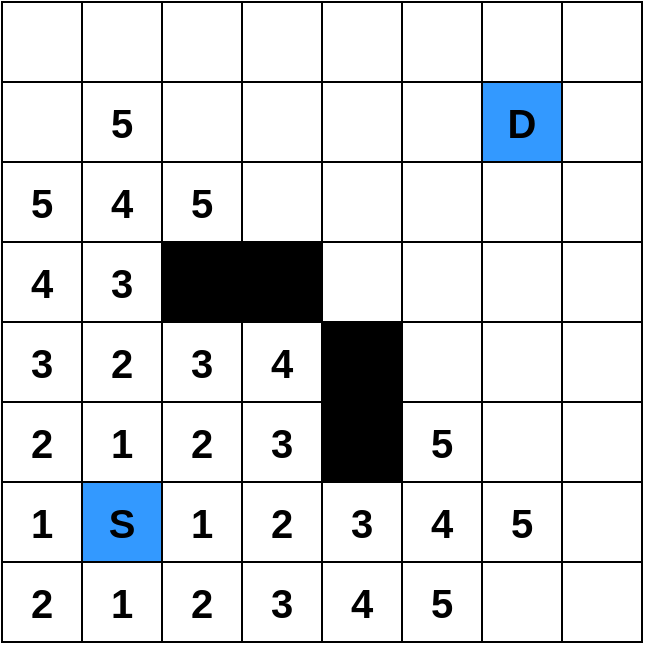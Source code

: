 <mxfile version="13.1.3" type="device"><diagram id="PAHRLcsXliSFkQDoYuDZ" name="Page-1"><mxGraphModel dx="998" dy="548" grid="1" gridSize="10" guides="1" tooltips="1" connect="1" arrows="1" fold="1" page="1" pageScale="1" pageWidth="850" pageHeight="1100" math="0" shadow="0"><root><mxCell id="0"/><mxCell id="1" parent="0"/><mxCell id="OUdpmoPd3vFUc2Zx-SKk-1" value="" style="whiteSpace=wrap;html=1;aspect=fixed;fontSize=20;fontStyle=1" parent="1" vertex="1"><mxGeometry x="230" y="110" width="40" height="40" as="geometry"/></mxCell><mxCell id="OUdpmoPd3vFUc2Zx-SKk-2" value="" style="whiteSpace=wrap;html=1;aspect=fixed;fontSize=20;fontStyle=1" parent="1" vertex="1"><mxGeometry x="270" y="110" width="40" height="40" as="geometry"/></mxCell><mxCell id="OUdpmoPd3vFUc2Zx-SKk-3" value="" style="whiteSpace=wrap;html=1;aspect=fixed;fontSize=20;fontStyle=1" parent="1" vertex="1"><mxGeometry x="310" y="110" width="40" height="40" as="geometry"/></mxCell><mxCell id="OUdpmoPd3vFUc2Zx-SKk-4" value="" style="whiteSpace=wrap;html=1;aspect=fixed;fontSize=20;fontStyle=1" parent="1" vertex="1"><mxGeometry x="350" y="110" width="40" height="40" as="geometry"/></mxCell><mxCell id="OUdpmoPd3vFUc2Zx-SKk-5" value="" style="whiteSpace=wrap;html=1;aspect=fixed;fontSize=20;fontStyle=1" parent="1" vertex="1"><mxGeometry x="390" y="110" width="40" height="40" as="geometry"/></mxCell><mxCell id="OUdpmoPd3vFUc2Zx-SKk-6" value="" style="whiteSpace=wrap;html=1;aspect=fixed;fontSize=20;fontStyle=1" parent="1" vertex="1"><mxGeometry x="430" y="110" width="40" height="40" as="geometry"/></mxCell><mxCell id="OUdpmoPd3vFUc2Zx-SKk-7" value="" style="whiteSpace=wrap;html=1;aspect=fixed;fontSize=20;fontStyle=1" parent="1" vertex="1"><mxGeometry x="470" y="110" width="40" height="40" as="geometry"/></mxCell><mxCell id="OUdpmoPd3vFUc2Zx-SKk-8" value="" style="whiteSpace=wrap;html=1;aspect=fixed;fontSize=20;fontStyle=1" parent="1" vertex="1"><mxGeometry x="510" y="110" width="40" height="40" as="geometry"/></mxCell><mxCell id="OUdpmoPd3vFUc2Zx-SKk-9" value="" style="whiteSpace=wrap;html=1;aspect=fixed;fontSize=20;fontStyle=1" parent="1" vertex="1"><mxGeometry x="230" y="150" width="40" height="40" as="geometry"/></mxCell><mxCell id="OUdpmoPd3vFUc2Zx-SKk-10" value="5" style="whiteSpace=wrap;html=1;aspect=fixed;fontSize=20;fontStyle=1" parent="1" vertex="1"><mxGeometry x="270" y="150" width="40" height="40" as="geometry"/></mxCell><mxCell id="OUdpmoPd3vFUc2Zx-SKk-11" value="" style="whiteSpace=wrap;html=1;aspect=fixed;fontSize=20;fontStyle=1" parent="1" vertex="1"><mxGeometry x="310" y="150" width="40" height="40" as="geometry"/></mxCell><mxCell id="OUdpmoPd3vFUc2Zx-SKk-12" value="" style="whiteSpace=wrap;html=1;aspect=fixed;fontSize=20;fontStyle=1" parent="1" vertex="1"><mxGeometry x="350" y="150" width="40" height="40" as="geometry"/></mxCell><mxCell id="OUdpmoPd3vFUc2Zx-SKk-13" value="" style="whiteSpace=wrap;html=1;aspect=fixed;fontSize=20;fontStyle=1" parent="1" vertex="1"><mxGeometry x="390" y="150" width="40" height="40" as="geometry"/></mxCell><mxCell id="OUdpmoPd3vFUc2Zx-SKk-14" value="" style="whiteSpace=wrap;html=1;aspect=fixed;fontSize=20;fontStyle=1" parent="1" vertex="1"><mxGeometry x="430" y="150" width="40" height="40" as="geometry"/></mxCell><mxCell id="OUdpmoPd3vFUc2Zx-SKk-15" value="&lt;font style=&quot;font-size: 20px&quot;&gt;D&lt;/font&gt;" style="whiteSpace=wrap;html=1;aspect=fixed;fillColor=#3399FF;fontSize=20;fontStyle=1" parent="1" vertex="1"><mxGeometry x="470" y="150" width="40" height="40" as="geometry"/></mxCell><mxCell id="OUdpmoPd3vFUc2Zx-SKk-16" value="" style="whiteSpace=wrap;html=1;aspect=fixed;fontSize=20;fontStyle=1" parent="1" vertex="1"><mxGeometry x="510" y="150" width="40" height="40" as="geometry"/></mxCell><mxCell id="OUdpmoPd3vFUc2Zx-SKk-17" value="5" style="whiteSpace=wrap;html=1;aspect=fixed;fontSize=20;fontStyle=1" parent="1" vertex="1"><mxGeometry x="230" y="190" width="40" height="40" as="geometry"/></mxCell><mxCell id="OUdpmoPd3vFUc2Zx-SKk-18" value="4" style="whiteSpace=wrap;html=1;aspect=fixed;fontSize=20;fontStyle=1" parent="1" vertex="1"><mxGeometry x="270" y="190" width="40" height="40" as="geometry"/></mxCell><mxCell id="OUdpmoPd3vFUc2Zx-SKk-19" value="5" style="whiteSpace=wrap;html=1;aspect=fixed;fontSize=20;fontStyle=1" parent="1" vertex="1"><mxGeometry x="310" y="190" width="40" height="40" as="geometry"/></mxCell><mxCell id="OUdpmoPd3vFUc2Zx-SKk-20" value="" style="whiteSpace=wrap;html=1;aspect=fixed;fontSize=20;fontStyle=1" parent="1" vertex="1"><mxGeometry x="350" y="190" width="40" height="40" as="geometry"/></mxCell><mxCell id="OUdpmoPd3vFUc2Zx-SKk-21" value="" style="whiteSpace=wrap;html=1;aspect=fixed;fontSize=20;fontStyle=1" parent="1" vertex="1"><mxGeometry x="390" y="190" width="40" height="40" as="geometry"/></mxCell><mxCell id="OUdpmoPd3vFUc2Zx-SKk-22" value="" style="whiteSpace=wrap;html=1;aspect=fixed;fontSize=20;fontStyle=1" parent="1" vertex="1"><mxGeometry x="430" y="190" width="40" height="40" as="geometry"/></mxCell><mxCell id="OUdpmoPd3vFUc2Zx-SKk-23" value="" style="whiteSpace=wrap;html=1;aspect=fixed;fontSize=20;fontStyle=1" parent="1" vertex="1"><mxGeometry x="470" y="190" width="40" height="40" as="geometry"/></mxCell><mxCell id="OUdpmoPd3vFUc2Zx-SKk-24" value="" style="whiteSpace=wrap;html=1;aspect=fixed;fontSize=20;fontStyle=1" parent="1" vertex="1"><mxGeometry x="510" y="190" width="40" height="40" as="geometry"/></mxCell><mxCell id="OUdpmoPd3vFUc2Zx-SKk-25" value="4" style="whiteSpace=wrap;html=1;aspect=fixed;fontSize=20;fontStyle=1" parent="1" vertex="1"><mxGeometry x="230" y="230" width="40" height="40" as="geometry"/></mxCell><mxCell id="OUdpmoPd3vFUc2Zx-SKk-26" value="3" style="whiteSpace=wrap;html=1;aspect=fixed;fontSize=20;fontStyle=1" parent="1" vertex="1"><mxGeometry x="270" y="230" width="40" height="40" as="geometry"/></mxCell><mxCell id="OUdpmoPd3vFUc2Zx-SKk-27" value="" style="whiteSpace=wrap;html=1;aspect=fixed;fillColor=#000000;fontSize=20;fontStyle=1" parent="1" vertex="1"><mxGeometry x="310" y="230" width="40" height="40" as="geometry"/></mxCell><mxCell id="OUdpmoPd3vFUc2Zx-SKk-28" value="" style="whiteSpace=wrap;html=1;aspect=fixed;fillColor=#000000;fontSize=20;fontStyle=1" parent="1" vertex="1"><mxGeometry x="350" y="230" width="40" height="40" as="geometry"/></mxCell><mxCell id="OUdpmoPd3vFUc2Zx-SKk-29" value="" style="whiteSpace=wrap;html=1;aspect=fixed;fontSize=20;fontStyle=1" parent="1" vertex="1"><mxGeometry x="390" y="230" width="40" height="40" as="geometry"/></mxCell><mxCell id="OUdpmoPd3vFUc2Zx-SKk-30" value="" style="whiteSpace=wrap;html=1;aspect=fixed;fontSize=20;fontStyle=1" parent="1" vertex="1"><mxGeometry x="430" y="230" width="40" height="40" as="geometry"/></mxCell><mxCell id="OUdpmoPd3vFUc2Zx-SKk-31" value="" style="whiteSpace=wrap;html=1;aspect=fixed;fontSize=20;fontStyle=1" parent="1" vertex="1"><mxGeometry x="470" y="230" width="40" height="40" as="geometry"/></mxCell><mxCell id="OUdpmoPd3vFUc2Zx-SKk-32" value="" style="whiteSpace=wrap;html=1;aspect=fixed;fontSize=20;fontStyle=1" parent="1" vertex="1"><mxGeometry x="510" y="230" width="40" height="40" as="geometry"/></mxCell><mxCell id="OUdpmoPd3vFUc2Zx-SKk-33" value="3" style="whiteSpace=wrap;html=1;aspect=fixed;fontSize=20;fontStyle=1" parent="1" vertex="1"><mxGeometry x="230" y="270" width="40" height="40" as="geometry"/></mxCell><mxCell id="OUdpmoPd3vFUc2Zx-SKk-34" value="2" style="whiteSpace=wrap;html=1;aspect=fixed;fontSize=20;fontStyle=1" parent="1" vertex="1"><mxGeometry x="270" y="270" width="40" height="40" as="geometry"/></mxCell><mxCell id="OUdpmoPd3vFUc2Zx-SKk-35" value="3" style="whiteSpace=wrap;html=1;aspect=fixed;fontSize=20;fontStyle=1" parent="1" vertex="1"><mxGeometry x="310" y="270" width="40" height="40" as="geometry"/></mxCell><mxCell id="OUdpmoPd3vFUc2Zx-SKk-36" value="4" style="whiteSpace=wrap;html=1;aspect=fixed;fontSize=20;fontStyle=1" parent="1" vertex="1"><mxGeometry x="350" y="270" width="40" height="40" as="geometry"/></mxCell><mxCell id="OUdpmoPd3vFUc2Zx-SKk-37" value="" style="whiteSpace=wrap;html=1;aspect=fixed;fillColor=#000000;fontSize=20;fontStyle=1" parent="1" vertex="1"><mxGeometry x="390" y="270" width="40" height="40" as="geometry"/></mxCell><mxCell id="OUdpmoPd3vFUc2Zx-SKk-38" value="" style="whiteSpace=wrap;html=1;aspect=fixed;fontSize=20;fontStyle=1" parent="1" vertex="1"><mxGeometry x="430" y="270" width="40" height="40" as="geometry"/></mxCell><mxCell id="OUdpmoPd3vFUc2Zx-SKk-39" value="" style="whiteSpace=wrap;html=1;aspect=fixed;fontSize=20;fontStyle=1" parent="1" vertex="1"><mxGeometry x="470" y="270" width="40" height="40" as="geometry"/></mxCell><mxCell id="OUdpmoPd3vFUc2Zx-SKk-40" value="" style="whiteSpace=wrap;html=1;aspect=fixed;fontSize=20;fontStyle=1" parent="1" vertex="1"><mxGeometry x="510" y="270" width="40" height="40" as="geometry"/></mxCell><mxCell id="OUdpmoPd3vFUc2Zx-SKk-41" value="2" style="whiteSpace=wrap;html=1;aspect=fixed;fontSize=20;fontStyle=1" parent="1" vertex="1"><mxGeometry x="230" y="310" width="40" height="40" as="geometry"/></mxCell><mxCell id="OUdpmoPd3vFUc2Zx-SKk-42" value="1" style="whiteSpace=wrap;html=1;aspect=fixed;fontSize=20;fontStyle=1" parent="1" vertex="1"><mxGeometry x="270" y="310" width="40" height="40" as="geometry"/></mxCell><mxCell id="OUdpmoPd3vFUc2Zx-SKk-43" value="2" style="whiteSpace=wrap;html=1;aspect=fixed;fontSize=20;fontStyle=1" parent="1" vertex="1"><mxGeometry x="310" y="310" width="40" height="40" as="geometry"/></mxCell><mxCell id="OUdpmoPd3vFUc2Zx-SKk-44" value="3" style="whiteSpace=wrap;html=1;aspect=fixed;fontSize=20;fontStyle=1" parent="1" vertex="1"><mxGeometry x="350" y="310" width="40" height="40" as="geometry"/></mxCell><mxCell id="OUdpmoPd3vFUc2Zx-SKk-45" value="" style="whiteSpace=wrap;html=1;aspect=fixed;fillColor=#000000;fontSize=20;fontStyle=1" parent="1" vertex="1"><mxGeometry x="390" y="310" width="40" height="40" as="geometry"/></mxCell><mxCell id="OUdpmoPd3vFUc2Zx-SKk-46" value="5" style="whiteSpace=wrap;html=1;aspect=fixed;fontSize=20;fontStyle=1" parent="1" vertex="1"><mxGeometry x="430" y="310" width="40" height="40" as="geometry"/></mxCell><mxCell id="OUdpmoPd3vFUc2Zx-SKk-47" value="" style="whiteSpace=wrap;html=1;aspect=fixed;fontSize=20;fontStyle=1" parent="1" vertex="1"><mxGeometry x="470" y="310" width="40" height="40" as="geometry"/></mxCell><mxCell id="OUdpmoPd3vFUc2Zx-SKk-48" value="" style="whiteSpace=wrap;html=1;aspect=fixed;fontSize=20;fontStyle=1" parent="1" vertex="1"><mxGeometry x="510" y="310" width="40" height="40" as="geometry"/></mxCell><mxCell id="OUdpmoPd3vFUc2Zx-SKk-49" value="1" style="whiteSpace=wrap;html=1;aspect=fixed;fontSize=20;fontStyle=1" parent="1" vertex="1"><mxGeometry x="230" y="350" width="40" height="40" as="geometry"/></mxCell><mxCell id="OUdpmoPd3vFUc2Zx-SKk-50" value="&lt;font style=&quot;font-size: 20px&quot;&gt;S&lt;/font&gt;" style="whiteSpace=wrap;html=1;aspect=fixed;fillColor=#3399FF;fontSize=20;fontStyle=1" parent="1" vertex="1"><mxGeometry x="270" y="350" width="40" height="40" as="geometry"/></mxCell><mxCell id="OUdpmoPd3vFUc2Zx-SKk-51" value="1" style="whiteSpace=wrap;html=1;aspect=fixed;fontSize=20;fontStyle=1" parent="1" vertex="1"><mxGeometry x="310" y="350" width="40" height="40" as="geometry"/></mxCell><mxCell id="OUdpmoPd3vFUc2Zx-SKk-52" value="2" style="whiteSpace=wrap;html=1;aspect=fixed;fontSize=20;fontStyle=1" parent="1" vertex="1"><mxGeometry x="350" y="350" width="40" height="40" as="geometry"/></mxCell><mxCell id="OUdpmoPd3vFUc2Zx-SKk-53" value="3" style="whiteSpace=wrap;html=1;aspect=fixed;fontSize=20;fontStyle=1" parent="1" vertex="1"><mxGeometry x="390" y="350" width="40" height="40" as="geometry"/></mxCell><mxCell id="OUdpmoPd3vFUc2Zx-SKk-54" value="4" style="whiteSpace=wrap;html=1;aspect=fixed;fontSize=20;fontStyle=1" parent="1" vertex="1"><mxGeometry x="430" y="350" width="40" height="40" as="geometry"/></mxCell><mxCell id="OUdpmoPd3vFUc2Zx-SKk-55" value="5" style="whiteSpace=wrap;html=1;aspect=fixed;fontSize=20;fontStyle=1" parent="1" vertex="1"><mxGeometry x="470" y="350" width="40" height="40" as="geometry"/></mxCell><mxCell id="OUdpmoPd3vFUc2Zx-SKk-56" value="" style="whiteSpace=wrap;html=1;aspect=fixed;fontSize=20;fontStyle=1" parent="1" vertex="1"><mxGeometry x="510" y="350" width="40" height="40" as="geometry"/></mxCell><mxCell id="OUdpmoPd3vFUc2Zx-SKk-58" value="2" style="whiteSpace=wrap;html=1;aspect=fixed;fontSize=20;fontStyle=1" parent="1" vertex="1"><mxGeometry x="230" y="390" width="40" height="40" as="geometry"/></mxCell><mxCell id="OUdpmoPd3vFUc2Zx-SKk-59" value="1" style="whiteSpace=wrap;html=1;aspect=fixed;fontSize=20;fontStyle=1" parent="1" vertex="1"><mxGeometry x="270" y="390" width="40" height="40" as="geometry"/></mxCell><mxCell id="OUdpmoPd3vFUc2Zx-SKk-60" value="2" style="whiteSpace=wrap;html=1;aspect=fixed;fontSize=20;fontStyle=1" parent="1" vertex="1"><mxGeometry x="310" y="390" width="40" height="40" as="geometry"/></mxCell><mxCell id="OUdpmoPd3vFUc2Zx-SKk-61" value="3" style="whiteSpace=wrap;html=1;aspect=fixed;fontSize=20;fontStyle=1" parent="1" vertex="1"><mxGeometry x="350" y="390" width="40" height="40" as="geometry"/></mxCell><mxCell id="OUdpmoPd3vFUc2Zx-SKk-62" value="4" style="whiteSpace=wrap;html=1;aspect=fixed;fontSize=20;fontStyle=1" parent="1" vertex="1"><mxGeometry x="390" y="390" width="40" height="40" as="geometry"/></mxCell><mxCell id="OUdpmoPd3vFUc2Zx-SKk-63" value="5" style="whiteSpace=wrap;html=1;aspect=fixed;fontSize=20;fontStyle=1" parent="1" vertex="1"><mxGeometry x="430" y="390" width="40" height="40" as="geometry"/></mxCell><mxCell id="OUdpmoPd3vFUc2Zx-SKk-64" value="" style="whiteSpace=wrap;html=1;aspect=fixed;fontSize=20;fontStyle=1" parent="1" vertex="1"><mxGeometry x="470" y="390" width="40" height="40" as="geometry"/></mxCell><mxCell id="OUdpmoPd3vFUc2Zx-SKk-65" value="" style="whiteSpace=wrap;html=1;aspect=fixed;fontSize=20;fontStyle=1" parent="1" vertex="1"><mxGeometry x="510" y="390" width="40" height="40" as="geometry"/></mxCell></root></mxGraphModel></diagram></mxfile>